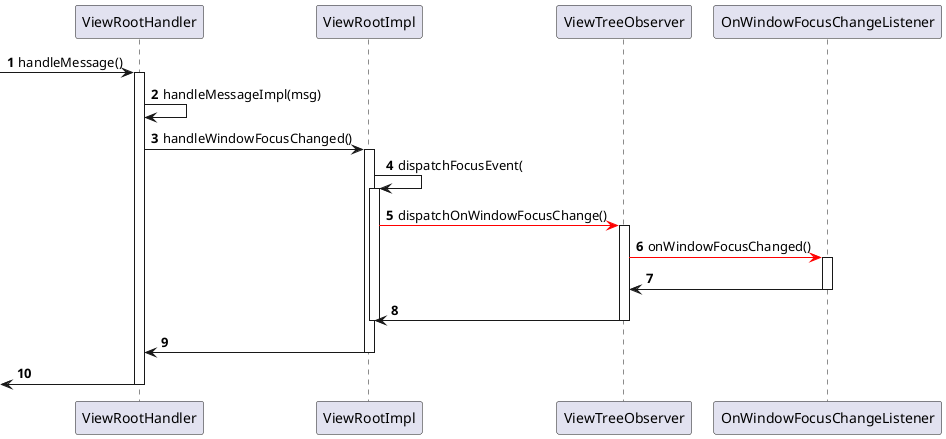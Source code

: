@startuml
'https://plantuml.com/sequence-diagram

autonumber
-> ViewRootHandler : handleMessage()
    activate ViewRootHandler

    ViewRootHandler->ViewRootHandler : handleMessageImpl(msg)


    ViewRootHandler -> ViewRootImpl : handleWindowFocusChanged()
        activate ViewRootImpl

            ViewRootImpl -> ViewRootImpl : dispatchFocusEvent(
                activate ViewRootImpl
                    ViewRootImpl -[#FF0000]> ViewTreeObserver : dispatchOnWindowFocusChange()
                     activate ViewTreeObserver

                        ViewTreeObserver -[#FF0000]> OnWindowFocusChangeListener : onWindowFocusChanged()
                            activate OnWindowFocusChangeListener
                        OnWindowFocusChangeListener -> ViewTreeObserver
                            deactivate OnWindowFocusChangeListener


                     ViewTreeObserver -> ViewRootImpl
                     deactivate ViewTreeObserver

                deactivate ViewRootImpl


        ViewRootImpl -> ViewRootHandler
            deactivate ViewRootImpl

<- ViewRootHandler
 deactivate ViewRootHandler

@enduml